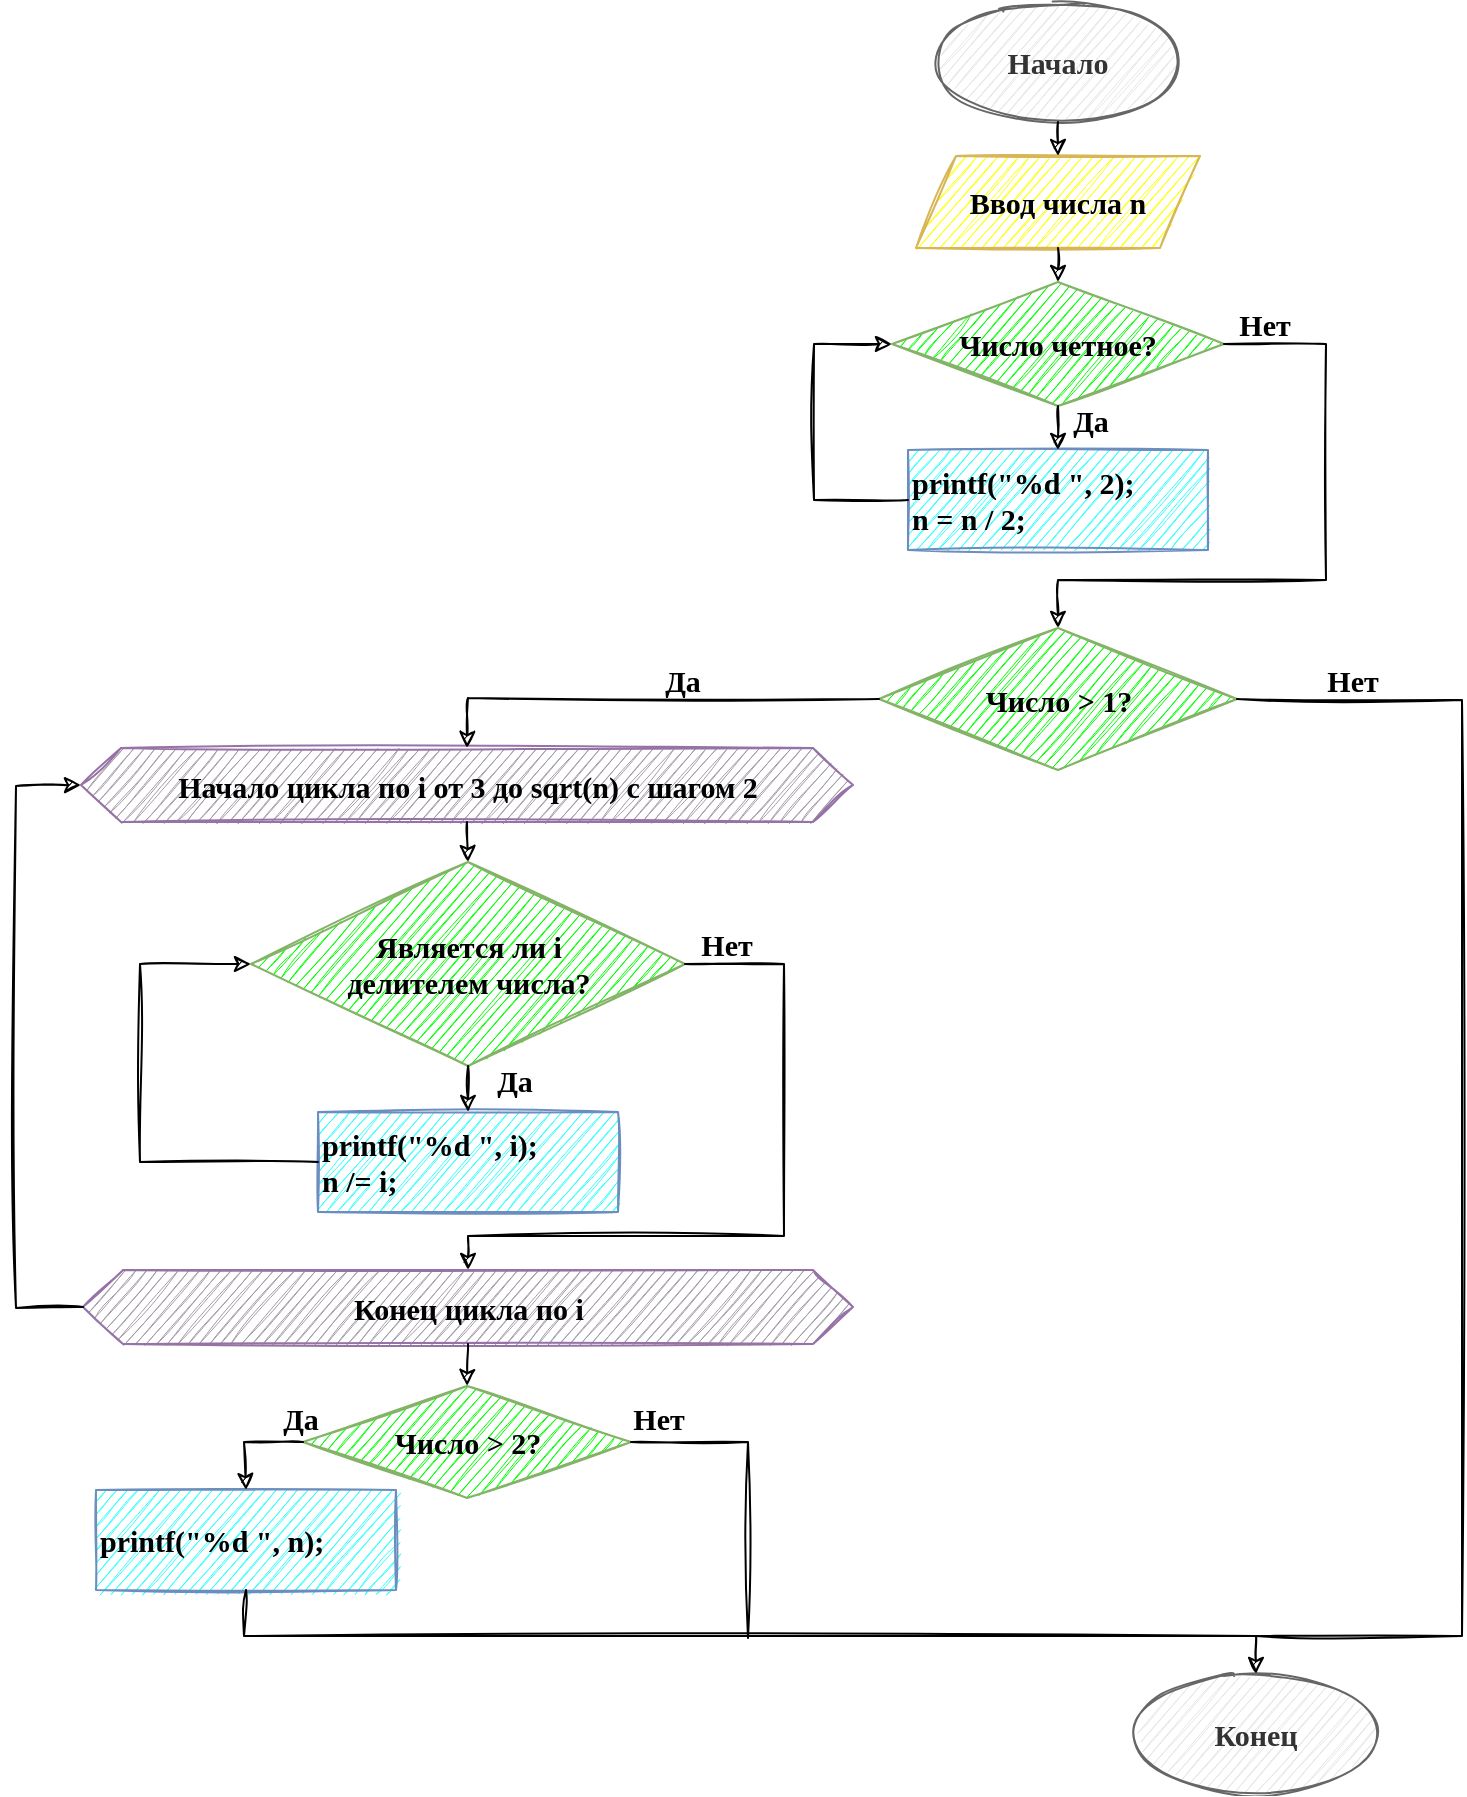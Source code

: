 <mxfile version="15.2.7" type="device"><diagram id="RfgVH0VrnMbm0rLC4H-d" name="Страница 1"><mxGraphModel dx="1897" dy="879" grid="0" gridSize="10" guides="1" tooltips="1" connect="1" arrows="1" fold="1" page="0" pageScale="1" pageWidth="827" pageHeight="1169" math="0" shadow="0"><root><mxCell id="0"/><mxCell id="1" parent="0"/><mxCell id="q_qggWa3icRSGWlA6VRf-1" value="Начало" style="ellipse;whiteSpace=wrap;html=1;fontFamily=Comic Sans MS;fontStyle=1;fontSize=15;fillColor=#E6E6E6;strokeColor=#666666;fontColor=#333333;sketch=1;" parent="1" vertex="1"><mxGeometry x="320" y="20" width="120" height="60" as="geometry"/></mxCell><mxCell id="q_qggWa3icRSGWlA6VRf-2" value="Конец" style="ellipse;whiteSpace=wrap;html=1;fontFamily=Comic Sans MS;fontStyle=1;fontSize=15;fillColor=#E6E6E6;strokeColor=#666666;fontColor=#333333;sketch=1;" parent="1" vertex="1"><mxGeometry x="419" y="856" width="120" height="60" as="geometry"/></mxCell><mxCell id="q_qggWa3icRSGWlA6VRf-3" value="Ввод числа n" style="shape=parallelogram;perimeter=parallelogramPerimeter;whiteSpace=wrap;html=1;fixedSize=1;fontFamily=Comic Sans MS;fontStyle=1;fontSize=15;fillColor=#FFFF00;strokeColor=#d6b656;sketch=1;" parent="1" vertex="1"><mxGeometry x="309" y="97" width="142" height="46" as="geometry"/></mxCell><mxCell id="q_qggWa3icRSGWlA6VRf-4" value="Число четное?" style="rhombus;whiteSpace=wrap;html=1;fontFamily=Comic Sans MS;fontStyle=1;fontSize=15;fillColor=#00FF00;strokeColor=#82b366;sketch=1;" parent="1" vertex="1"><mxGeometry x="297" y="160" width="166" height="62" as="geometry"/></mxCell><mxCell id="q_qggWa3icRSGWlA6VRf-5" value="&lt;div&gt;printf(&quot;%d &quot;, 2);&lt;/div&gt;&lt;div&gt;&lt;span&gt;&#9;&#9;&lt;/span&gt;n = n / 2;&lt;/div&gt;" style="rounded=0;whiteSpace=wrap;html=1;fontFamily=Comic Sans MS;fontStyle=1;fontSize=15;fillColor=#33FFFF;strokeColor=#6c8ebf;sketch=1;align=left;" parent="1" vertex="1"><mxGeometry x="305" y="244" width="150" height="50" as="geometry"/></mxCell><mxCell id="q_qggWa3icRSGWlA6VRf-6" value="Да" style="text;html=1;align=center;verticalAlign=middle;resizable=0;points=[];autosize=1;strokeColor=none;fillColor=none;fontFamily=Comic Sans MS;fontStyle=1;fontSize=15;sketch=1;" parent="1" vertex="1"><mxGeometry x="376" y="219" width="40" height="20" as="geometry"/></mxCell><mxCell id="q_qggWa3icRSGWlA6VRf-7" value="Нет" style="text;html=1;align=center;verticalAlign=middle;resizable=0;points=[];autosize=1;strokeColor=none;fillColor=none;fontFamily=Comic Sans MS;fontStyle=1;fontSize=15;sketch=1;" parent="1" vertex="1"><mxGeometry x="463" y="171" width="40" height="20" as="geometry"/></mxCell><mxCell id="q_qggWa3icRSGWlA6VRf-16" value="" style="endArrow=classic;html=1;fontFamily=Comic Sans MS;fontSize=15;exitX=0.5;exitY=1;exitDx=0;exitDy=0;entryX=0.5;entryY=0;entryDx=0;entryDy=0;sketch=1;" parent="1" source="q_qggWa3icRSGWlA6VRf-1" target="q_qggWa3icRSGWlA6VRf-3" edge="1"><mxGeometry width="50" height="50" relative="1" as="geometry"><mxPoint x="370" y="320" as="sourcePoint"/><mxPoint x="420" y="270" as="targetPoint"/></mxGeometry></mxCell><mxCell id="q_qggWa3icRSGWlA6VRf-17" value="" style="endArrow=classic;html=1;fontFamily=Comic Sans MS;fontSize=15;exitX=0.5;exitY=1;exitDx=0;exitDy=0;entryX=0.5;entryY=0;entryDx=0;entryDy=0;sketch=1;" parent="1" source="q_qggWa3icRSGWlA6VRf-3" target="q_qggWa3icRSGWlA6VRf-4" edge="1"><mxGeometry width="50" height="50" relative="1" as="geometry"><mxPoint x="370" y="320" as="sourcePoint"/><mxPoint x="420" y="270" as="targetPoint"/></mxGeometry></mxCell><mxCell id="97FfwXl4Gzb7jDpaaznw-1" value="Число &amp;gt; 1?" style="rhombus;whiteSpace=wrap;html=1;fontFamily=Comic Sans MS;fontStyle=1;fontSize=15;fillColor=#00FF00;strokeColor=#82b366;sketch=1;" vertex="1" parent="1"><mxGeometry x="290.5" y="333" width="179" height="71" as="geometry"/></mxCell><mxCell id="97FfwXl4Gzb7jDpaaznw-2" value="&lt;span style=&quot;font-family: &amp;#34;comic sans ms&amp;#34; ; font-size: 15px ; font-weight: 700&quot;&gt;Начало цикла по i от 3 до&amp;nbsp;&lt;/span&gt;&lt;font face=&quot;Comic Sans MS&quot;&gt;&lt;span style=&quot;font-size: 15px&quot;&gt;&lt;b&gt;sqrt(n) с шагом 2&lt;/b&gt;&lt;/span&gt;&lt;/font&gt;" style="shape=hexagon;perimeter=hexagonPerimeter2;whiteSpace=wrap;html=1;fixedSize=1;sketch=1;fillColor=#A49BA8;strokeColor=#9673a6;" vertex="1" parent="1"><mxGeometry x="-108.5" y="393" width="386" height="37" as="geometry"/></mxCell><mxCell id="97FfwXl4Gzb7jDpaaznw-3" value="&lt;span style=&quot;font-family: &amp;#34;comic sans ms&amp;#34; ; font-size: 15px ; font-weight: 700&quot;&gt;Конец цикла по i&lt;/span&gt;" style="shape=hexagon;perimeter=hexagonPerimeter2;whiteSpace=wrap;html=1;fixedSize=1;sketch=1;fillColor=#A49BA8;strokeColor=#9673a6;" vertex="1" parent="1"><mxGeometry x="-107.5" y="654" width="385" height="37" as="geometry"/></mxCell><mxCell id="97FfwXl4Gzb7jDpaaznw-4" value="Является ли i&lt;br&gt;делителем числа?" style="rhombus;whiteSpace=wrap;html=1;fontFamily=Comic Sans MS;fontStyle=1;fontSize=15;fillColor=#00FF00;strokeColor=#82b366;sketch=1;" vertex="1" parent="1"><mxGeometry x="-23.5" y="450" width="217" height="102" as="geometry"/></mxCell><mxCell id="97FfwXl4Gzb7jDpaaznw-5" value="&lt;div&gt;printf(&quot;%d &quot;, i);&lt;/div&gt;&lt;div&gt;&lt;span&gt;&#9;&#9;&#9;&#9;&lt;/span&gt;n /= i;&lt;/div&gt;" style="rounded=0;whiteSpace=wrap;html=1;fontFamily=Comic Sans MS;fontStyle=1;fontSize=15;fillColor=#33FFFF;strokeColor=#6c8ebf;sketch=1;align=left;" vertex="1" parent="1"><mxGeometry x="10" y="575" width="150" height="50" as="geometry"/></mxCell><mxCell id="97FfwXl4Gzb7jDpaaznw-6" value="Число &amp;gt; 2?" style="rhombus;whiteSpace=wrap;html=1;fontFamily=Comic Sans MS;fontStyle=1;fontSize=15;fillColor=#00FF00;strokeColor=#82b366;sketch=1;" vertex="1" parent="1"><mxGeometry x="2.5" y="712" width="164" height="56" as="geometry"/></mxCell><mxCell id="97FfwXl4Gzb7jDpaaznw-7" value="printf(&quot;%d &quot;, n);" style="rounded=0;whiteSpace=wrap;html=1;fontFamily=Comic Sans MS;fontStyle=1;fontSize=15;fillColor=#33FFFF;strokeColor=#6c8ebf;sketch=1;align=left;" vertex="1" parent="1"><mxGeometry x="-101" y="764" width="150" height="50" as="geometry"/></mxCell><mxCell id="97FfwXl4Gzb7jDpaaznw-8" value="" style="endArrow=classic;html=1;fontFamily=Comic Sans MS;fontSize=15;exitX=0.5;exitY=1;exitDx=0;exitDy=0;entryX=0.5;entryY=0;entryDx=0;entryDy=0;sketch=1;" edge="1" parent="1" source="q_qggWa3icRSGWlA6VRf-4" target="q_qggWa3icRSGWlA6VRf-5"><mxGeometry width="50" height="50" relative="1" as="geometry"><mxPoint x="424" y="221" as="sourcePoint"/><mxPoint x="424" y="238" as="targetPoint"/></mxGeometry></mxCell><mxCell id="97FfwXl4Gzb7jDpaaznw-9" value="" style="endArrow=classic;html=1;fontFamily=Comic Sans MS;fontSize=15;exitX=1;exitY=0.5;exitDx=0;exitDy=0;entryX=0.5;entryY=0;entryDx=0;entryDy=0;sketch=1;rounded=0;" edge="1" parent="1" source="q_qggWa3icRSGWlA6VRf-4" target="97FfwXl4Gzb7jDpaaznw-1"><mxGeometry width="50" height="50" relative="1" as="geometry"><mxPoint x="400" y="163" as="sourcePoint"/><mxPoint x="400" y="180" as="targetPoint"/><Array as="points"><mxPoint x="514" y="191"/><mxPoint x="514" y="309"/><mxPoint x="380" y="309"/></Array></mxGeometry></mxCell><mxCell id="97FfwXl4Gzb7jDpaaznw-10" value="" style="endArrow=classic;html=1;fontFamily=Comic Sans MS;fontSize=15;entryX=0.5;entryY=0;entryDx=0;entryDy=0;sketch=1;exitX=0;exitY=0.5;exitDx=0;exitDy=0;rounded=0;" edge="1" parent="1" source="97FfwXl4Gzb7jDpaaznw-1" target="97FfwXl4Gzb7jDpaaznw-2"><mxGeometry width="50" height="50" relative="1" as="geometry"><mxPoint x="85" y="458" as="sourcePoint"/><mxPoint x="115" y="225" as="targetPoint"/><Array as="points"><mxPoint x="85" y="368"/></Array></mxGeometry></mxCell><mxCell id="97FfwXl4Gzb7jDpaaznw-11" value="" style="endArrow=classic;html=1;fontFamily=Comic Sans MS;fontSize=15;sketch=1;entryX=0.5;entryY=0;entryDx=0;entryDy=0;exitX=0.5;exitY=1;exitDx=0;exitDy=0;" edge="1" parent="1" source="97FfwXl4Gzb7jDpaaznw-4" target="97FfwXl4Gzb7jDpaaznw-5"><mxGeometry width="50" height="50" relative="1" as="geometry"><mxPoint x="200" y="593" as="sourcePoint"/><mxPoint x="212" y="419" as="targetPoint"/></mxGeometry></mxCell><mxCell id="97FfwXl4Gzb7jDpaaznw-12" value="" style="endArrow=classic;html=1;fontFamily=Comic Sans MS;fontSize=15;sketch=1;exitX=0.5;exitY=1;exitDx=0;exitDy=0;entryX=0.5;entryY=0;entryDx=0;entryDy=0;" edge="1" parent="1" source="97FfwXl4Gzb7jDpaaznw-2" target="97FfwXl4Gzb7jDpaaznw-4"><mxGeometry width="50" height="50" relative="1" as="geometry"><mxPoint x="95" y="648" as="sourcePoint"/><mxPoint x="63" y="534" as="targetPoint"/></mxGeometry></mxCell><mxCell id="97FfwXl4Gzb7jDpaaznw-13" value="" style="endArrow=classic;html=1;fontFamily=Comic Sans MS;fontSize=15;sketch=1;entryX=0.5;entryY=0;entryDx=0;entryDy=0;exitX=1;exitY=0.5;exitDx=0;exitDy=0;rounded=0;" edge="1" parent="1" source="97FfwXl4Gzb7jDpaaznw-4" target="97FfwXl4Gzb7jDpaaznw-3"><mxGeometry width="50" height="50" relative="1" as="geometry"><mxPoint x="105" y="658" as="sourcePoint"/><mxPoint x="105" y="681" as="targetPoint"/><Array as="points"><mxPoint x="243" y="501"/><mxPoint x="243" y="637"/><mxPoint x="85" y="637"/></Array></mxGeometry></mxCell><mxCell id="97FfwXl4Gzb7jDpaaznw-14" value="" style="endArrow=classic;html=1;fontFamily=Comic Sans MS;fontSize=15;sketch=1;entryX=0.5;entryY=0;entryDx=0;entryDy=0;exitX=0.5;exitY=1;exitDx=0;exitDy=0;" edge="1" parent="1" source="97FfwXl4Gzb7jDpaaznw-3" target="97FfwXl4Gzb7jDpaaznw-6"><mxGeometry width="50" height="50" relative="1" as="geometry"><mxPoint x="115" y="668" as="sourcePoint"/><mxPoint x="115" y="691" as="targetPoint"/></mxGeometry></mxCell><mxCell id="97FfwXl4Gzb7jDpaaznw-15" value="" style="endArrow=classic;html=1;fontFamily=Comic Sans MS;fontSize=15;sketch=1;entryX=0.5;entryY=0;entryDx=0;entryDy=0;exitX=0;exitY=0.5;exitDx=0;exitDy=0;rounded=0;" edge="1" parent="1" source="97FfwXl4Gzb7jDpaaznw-6" target="97FfwXl4Gzb7jDpaaznw-7"><mxGeometry width="50" height="50" relative="1" as="geometry"><mxPoint x="125" y="678" as="sourcePoint"/><mxPoint x="125" y="701" as="targetPoint"/><Array as="points"><mxPoint x="-27" y="740"/></Array></mxGeometry></mxCell><mxCell id="97FfwXl4Gzb7jDpaaznw-16" value="" style="endArrow=classic;html=1;fontFamily=Comic Sans MS;fontSize=15;sketch=1;entryX=0.5;entryY=0;entryDx=0;entryDy=0;exitX=0.5;exitY=1;exitDx=0;exitDy=0;rounded=0;" edge="1" parent="1" source="97FfwXl4Gzb7jDpaaznw-7" target="q_qggWa3icRSGWlA6VRf-2"><mxGeometry width="50" height="50" relative="1" as="geometry"><mxPoint x="390" y="848" as="sourcePoint"/><mxPoint x="390" y="870" as="targetPoint"/><Array as="points"><mxPoint x="-27" y="837"/><mxPoint x="479" y="837"/></Array></mxGeometry></mxCell><mxCell id="97FfwXl4Gzb7jDpaaznw-17" value="" style="endArrow=classic;html=1;fontFamily=Comic Sans MS;fontSize=15;exitX=0;exitY=0.5;exitDx=0;exitDy=0;entryX=0;entryY=0.5;entryDx=0;entryDy=0;sketch=1;rounded=0;" edge="1" parent="1" source="q_qggWa3icRSGWlA6VRf-5" target="q_qggWa3icRSGWlA6VRf-4"><mxGeometry width="50" height="50" relative="1" as="geometry"><mxPoint x="390" y="153" as="sourcePoint"/><mxPoint x="390" y="170" as="targetPoint"/><Array as="points"><mxPoint x="258" y="269"/><mxPoint x="258" y="191"/></Array></mxGeometry></mxCell><mxCell id="97FfwXl4Gzb7jDpaaznw-19" value="" style="endArrow=none;html=1;exitX=1;exitY=0.5;exitDx=0;exitDy=0;rounded=0;sketch=1;" edge="1" parent="1" source="97FfwXl4Gzb7jDpaaznw-6"><mxGeometry width="50" height="50" relative="1" as="geometry"><mxPoint x="309" y="830" as="sourcePoint"/><mxPoint x="225" y="838" as="targetPoint"/><Array as="points"><mxPoint x="225" y="740"/></Array></mxGeometry></mxCell><mxCell id="97FfwXl4Gzb7jDpaaznw-20" value="" style="endArrow=classic;html=1;fontFamily=Comic Sans MS;fontSize=15;sketch=1;entryX=0;entryY=0.5;entryDx=0;entryDy=0;exitX=0;exitY=0.5;exitDx=0;exitDy=0;rounded=0;" edge="1" parent="1" source="97FfwXl4Gzb7jDpaaznw-5" target="97FfwXl4Gzb7jDpaaznw-4"><mxGeometry width="50" height="50" relative="1" as="geometry"><mxPoint x="95" y="648" as="sourcePoint"/><mxPoint x="95" y="671" as="targetPoint"/><Array as="points"><mxPoint x="-79" y="600"/><mxPoint x="-79" y="501"/></Array></mxGeometry></mxCell><mxCell id="97FfwXl4Gzb7jDpaaznw-21" value="" style="endArrow=classic;html=1;fontFamily=Comic Sans MS;fontSize=15;sketch=1;entryX=0;entryY=0.5;entryDx=0;entryDy=0;exitX=0;exitY=0.5;exitDx=0;exitDy=0;rounded=0;" edge="1" parent="1" source="97FfwXl4Gzb7jDpaaznw-3" target="97FfwXl4Gzb7jDpaaznw-2"><mxGeometry width="50" height="50" relative="1" as="geometry"><mxPoint x="20" y="696" as="sourcePoint"/><mxPoint x="-13.5" y="597" as="targetPoint"/><Array as="points"><mxPoint x="-141" y="673"/><mxPoint x="-141" y="412"/></Array></mxGeometry></mxCell><mxCell id="97FfwXl4Gzb7jDpaaznw-22" value="" style="endArrow=none;html=1;entryX=1;entryY=0.5;entryDx=0;entryDy=0;sketch=1;rounded=0;" edge="1" parent="1" target="97FfwXl4Gzb7jDpaaznw-1"><mxGeometry width="50" height="50" relative="1" as="geometry"><mxPoint x="479" y="837" as="sourcePoint"/><mxPoint x="468.5" y="366.5" as="targetPoint"/><Array as="points"><mxPoint x="582" y="837"/><mxPoint x="582" y="369"/></Array></mxGeometry></mxCell><mxCell id="97FfwXl4Gzb7jDpaaznw-23" value="Да" style="text;html=1;align=center;verticalAlign=middle;resizable=0;points=[];autosize=1;strokeColor=none;fillColor=none;fontFamily=Comic Sans MS;fontStyle=1;fontSize=15;sketch=1;" vertex="1" parent="1"><mxGeometry x="88" y="549" width="40" height="20" as="geometry"/></mxCell><mxCell id="97FfwXl4Gzb7jDpaaznw-24" value="Да" style="text;html=1;align=center;verticalAlign=middle;resizable=0;points=[];autosize=1;strokeColor=none;fillColor=none;fontFamily=Comic Sans MS;fontStyle=1;fontSize=15;sketch=1;" vertex="1" parent="1"><mxGeometry x="-19" y="718" width="40" height="20" as="geometry"/></mxCell><mxCell id="97FfwXl4Gzb7jDpaaznw-25" value="Нет" style="text;html=1;align=center;verticalAlign=middle;resizable=0;points=[];autosize=1;strokeColor=none;fillColor=none;fontFamily=Comic Sans MS;fontStyle=1;fontSize=15;sketch=1;" vertex="1" parent="1"><mxGeometry x="160" y="718" width="40" height="20" as="geometry"/></mxCell><mxCell id="97FfwXl4Gzb7jDpaaznw-26" value="Нет" style="text;html=1;align=center;verticalAlign=middle;resizable=0;points=[];autosize=1;strokeColor=none;fillColor=none;fontFamily=Comic Sans MS;fontStyle=1;fontSize=15;sketch=1;" vertex="1" parent="1"><mxGeometry x="193.5" y="481" width="40" height="20" as="geometry"/></mxCell><mxCell id="97FfwXl4Gzb7jDpaaznw-27" value="Да" style="text;html=1;align=center;verticalAlign=middle;resizable=0;points=[];autosize=1;strokeColor=none;fillColor=none;fontFamily=Comic Sans MS;fontStyle=1;fontSize=15;sketch=1;" vertex="1" parent="1"><mxGeometry x="172" y="349" width="40" height="20" as="geometry"/></mxCell><mxCell id="97FfwXl4Gzb7jDpaaznw-28" value="Нет" style="text;html=1;align=center;verticalAlign=middle;resizable=0;points=[];autosize=1;strokeColor=none;fillColor=none;fontFamily=Comic Sans MS;fontStyle=1;fontSize=15;sketch=1;" vertex="1" parent="1"><mxGeometry x="507" y="349" width="40" height="20" as="geometry"/></mxCell></root></mxGraphModel></diagram></mxfile>